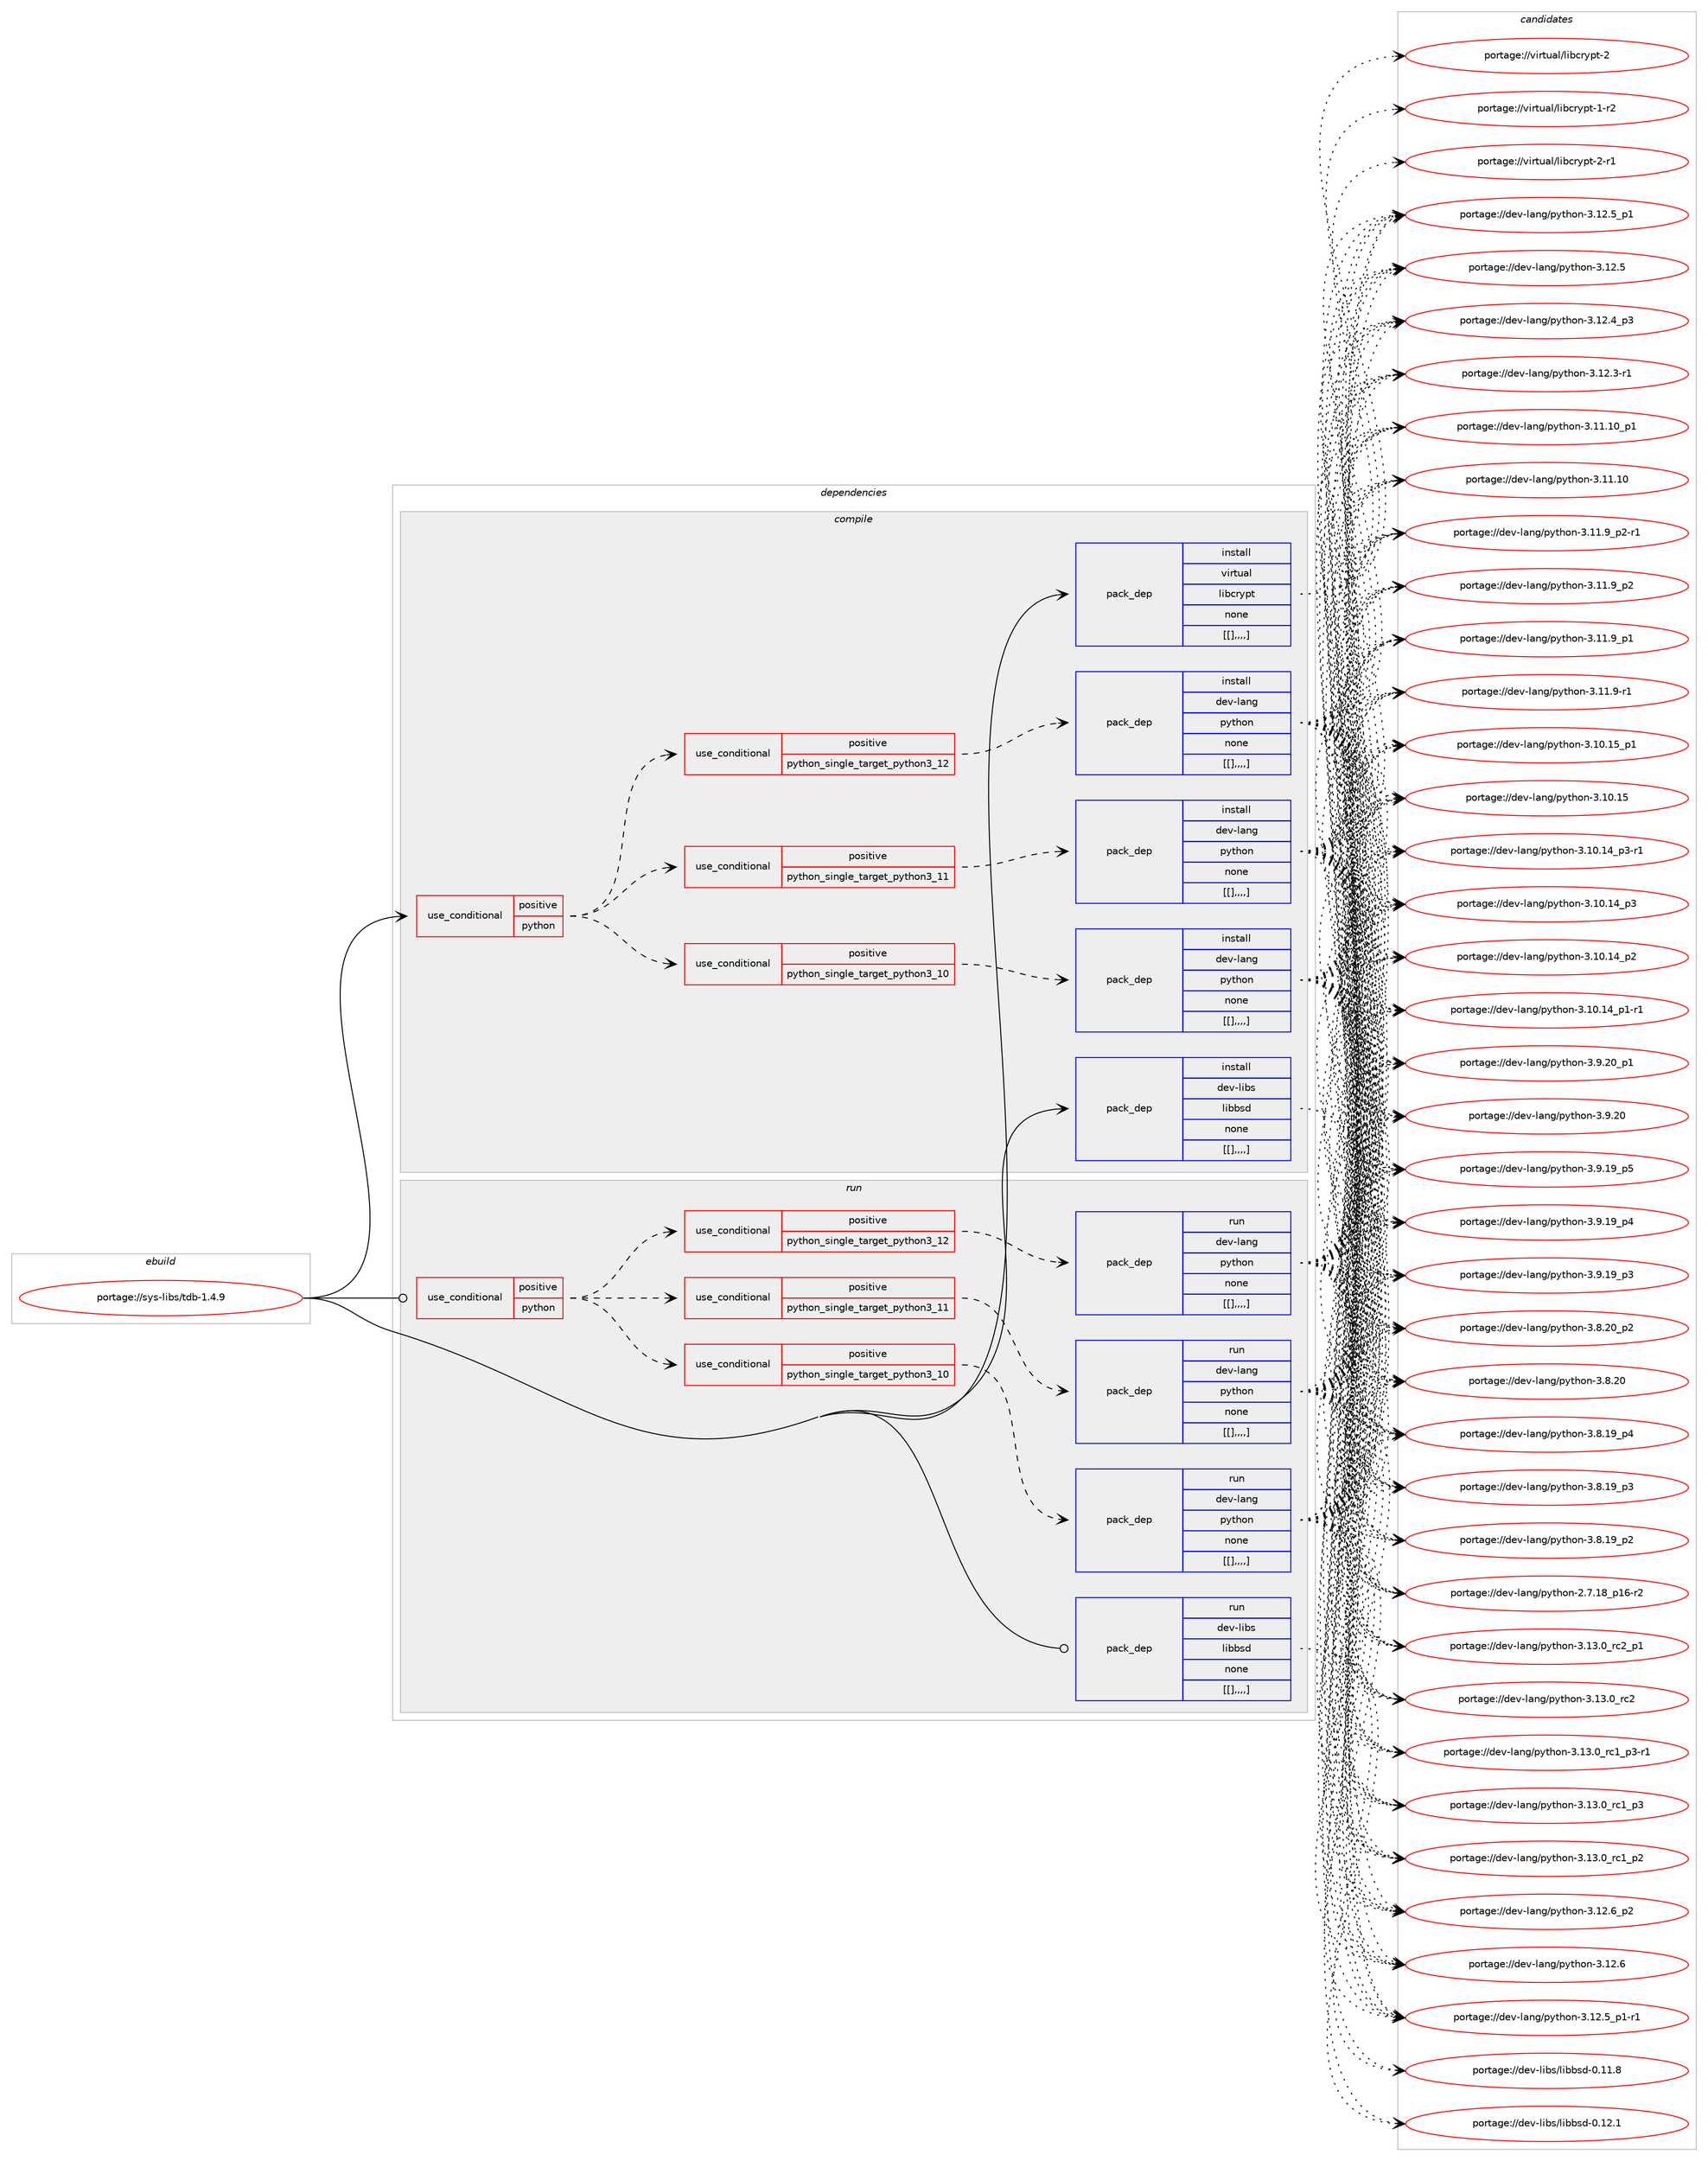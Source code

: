digraph prolog {

# *************
# Graph options
# *************

newrank=true;
concentrate=true;
compound=true;
graph [rankdir=LR,fontname=Helvetica,fontsize=10,ranksep=1.5];#, ranksep=2.5, nodesep=0.2];
edge  [arrowhead=vee];
node  [fontname=Helvetica,fontsize=10];

# **********
# The ebuild
# **********

subgraph cluster_leftcol {
color=gray;
label=<<i>ebuild</i>>;
id [label="portage://sys-libs/tdb-1.4.9", color=red, width=4, href="../sys-libs/tdb-1.4.9.svg"];
}

# ****************
# The dependencies
# ****************

subgraph cluster_midcol {
color=gray;
label=<<i>dependencies</i>>;
subgraph cluster_compile {
fillcolor="#eeeeee";
style=filled;
label=<<i>compile</i>>;
subgraph cond10504 {
dependency28216 [label=<<TABLE BORDER="0" CELLBORDER="1" CELLSPACING="0" CELLPADDING="4"><TR><TD ROWSPAN="3" CELLPADDING="10">use_conditional</TD></TR><TR><TD>positive</TD></TR><TR><TD>python</TD></TR></TABLE>>, shape=none, color=red];
subgraph cond10505 {
dependency28217 [label=<<TABLE BORDER="0" CELLBORDER="1" CELLSPACING="0" CELLPADDING="4"><TR><TD ROWSPAN="3" CELLPADDING="10">use_conditional</TD></TR><TR><TD>positive</TD></TR><TR><TD>python_single_target_python3_10</TD></TR></TABLE>>, shape=none, color=red];
subgraph pack17634 {
dependency28218 [label=<<TABLE BORDER="0" CELLBORDER="1" CELLSPACING="0" CELLPADDING="4" WIDTH="220"><TR><TD ROWSPAN="6" CELLPADDING="30">pack_dep</TD></TR><TR><TD WIDTH="110">install</TD></TR><TR><TD>dev-lang</TD></TR><TR><TD>python</TD></TR><TR><TD>none</TD></TR><TR><TD>[[],,,,]</TD></TR></TABLE>>, shape=none, color=blue];
}
dependency28217:e -> dependency28218:w [weight=20,style="dashed",arrowhead="vee"];
}
dependency28216:e -> dependency28217:w [weight=20,style="dashed",arrowhead="vee"];
subgraph cond10506 {
dependency28219 [label=<<TABLE BORDER="0" CELLBORDER="1" CELLSPACING="0" CELLPADDING="4"><TR><TD ROWSPAN="3" CELLPADDING="10">use_conditional</TD></TR><TR><TD>positive</TD></TR><TR><TD>python_single_target_python3_11</TD></TR></TABLE>>, shape=none, color=red];
subgraph pack17635 {
dependency28220 [label=<<TABLE BORDER="0" CELLBORDER="1" CELLSPACING="0" CELLPADDING="4" WIDTH="220"><TR><TD ROWSPAN="6" CELLPADDING="30">pack_dep</TD></TR><TR><TD WIDTH="110">install</TD></TR><TR><TD>dev-lang</TD></TR><TR><TD>python</TD></TR><TR><TD>none</TD></TR><TR><TD>[[],,,,]</TD></TR></TABLE>>, shape=none, color=blue];
}
dependency28219:e -> dependency28220:w [weight=20,style="dashed",arrowhead="vee"];
}
dependency28216:e -> dependency28219:w [weight=20,style="dashed",arrowhead="vee"];
subgraph cond10507 {
dependency28221 [label=<<TABLE BORDER="0" CELLBORDER="1" CELLSPACING="0" CELLPADDING="4"><TR><TD ROWSPAN="3" CELLPADDING="10">use_conditional</TD></TR><TR><TD>positive</TD></TR><TR><TD>python_single_target_python3_12</TD></TR></TABLE>>, shape=none, color=red];
subgraph pack17636 {
dependency28222 [label=<<TABLE BORDER="0" CELLBORDER="1" CELLSPACING="0" CELLPADDING="4" WIDTH="220"><TR><TD ROWSPAN="6" CELLPADDING="30">pack_dep</TD></TR><TR><TD WIDTH="110">install</TD></TR><TR><TD>dev-lang</TD></TR><TR><TD>python</TD></TR><TR><TD>none</TD></TR><TR><TD>[[],,,,]</TD></TR></TABLE>>, shape=none, color=blue];
}
dependency28221:e -> dependency28222:w [weight=20,style="dashed",arrowhead="vee"];
}
dependency28216:e -> dependency28221:w [weight=20,style="dashed",arrowhead="vee"];
}
id:e -> dependency28216:w [weight=20,style="solid",arrowhead="vee"];
subgraph pack17637 {
dependency28223 [label=<<TABLE BORDER="0" CELLBORDER="1" CELLSPACING="0" CELLPADDING="4" WIDTH="220"><TR><TD ROWSPAN="6" CELLPADDING="30">pack_dep</TD></TR><TR><TD WIDTH="110">install</TD></TR><TR><TD>dev-libs</TD></TR><TR><TD>libbsd</TD></TR><TR><TD>none</TD></TR><TR><TD>[[],,,,]</TD></TR></TABLE>>, shape=none, color=blue];
}
id:e -> dependency28223:w [weight=20,style="solid",arrowhead="vee"];
subgraph pack17638 {
dependency28224 [label=<<TABLE BORDER="0" CELLBORDER="1" CELLSPACING="0" CELLPADDING="4" WIDTH="220"><TR><TD ROWSPAN="6" CELLPADDING="30">pack_dep</TD></TR><TR><TD WIDTH="110">install</TD></TR><TR><TD>virtual</TD></TR><TR><TD>libcrypt</TD></TR><TR><TD>none</TD></TR><TR><TD>[[],,,,]</TD></TR></TABLE>>, shape=none, color=blue];
}
id:e -> dependency28224:w [weight=20,style="solid",arrowhead="vee"];
}
subgraph cluster_compileandrun {
fillcolor="#eeeeee";
style=filled;
label=<<i>compile and run</i>>;
}
subgraph cluster_run {
fillcolor="#eeeeee";
style=filled;
label=<<i>run</i>>;
subgraph cond10508 {
dependency28225 [label=<<TABLE BORDER="0" CELLBORDER="1" CELLSPACING="0" CELLPADDING="4"><TR><TD ROWSPAN="3" CELLPADDING="10">use_conditional</TD></TR><TR><TD>positive</TD></TR><TR><TD>python</TD></TR></TABLE>>, shape=none, color=red];
subgraph cond10509 {
dependency28226 [label=<<TABLE BORDER="0" CELLBORDER="1" CELLSPACING="0" CELLPADDING="4"><TR><TD ROWSPAN="3" CELLPADDING="10">use_conditional</TD></TR><TR><TD>positive</TD></TR><TR><TD>python_single_target_python3_10</TD></TR></TABLE>>, shape=none, color=red];
subgraph pack17639 {
dependency28227 [label=<<TABLE BORDER="0" CELLBORDER="1" CELLSPACING="0" CELLPADDING="4" WIDTH="220"><TR><TD ROWSPAN="6" CELLPADDING="30">pack_dep</TD></TR><TR><TD WIDTH="110">run</TD></TR><TR><TD>dev-lang</TD></TR><TR><TD>python</TD></TR><TR><TD>none</TD></TR><TR><TD>[[],,,,]</TD></TR></TABLE>>, shape=none, color=blue];
}
dependency28226:e -> dependency28227:w [weight=20,style="dashed",arrowhead="vee"];
}
dependency28225:e -> dependency28226:w [weight=20,style="dashed",arrowhead="vee"];
subgraph cond10510 {
dependency28228 [label=<<TABLE BORDER="0" CELLBORDER="1" CELLSPACING="0" CELLPADDING="4"><TR><TD ROWSPAN="3" CELLPADDING="10">use_conditional</TD></TR><TR><TD>positive</TD></TR><TR><TD>python_single_target_python3_11</TD></TR></TABLE>>, shape=none, color=red];
subgraph pack17640 {
dependency28229 [label=<<TABLE BORDER="0" CELLBORDER="1" CELLSPACING="0" CELLPADDING="4" WIDTH="220"><TR><TD ROWSPAN="6" CELLPADDING="30">pack_dep</TD></TR><TR><TD WIDTH="110">run</TD></TR><TR><TD>dev-lang</TD></TR><TR><TD>python</TD></TR><TR><TD>none</TD></TR><TR><TD>[[],,,,]</TD></TR></TABLE>>, shape=none, color=blue];
}
dependency28228:e -> dependency28229:w [weight=20,style="dashed",arrowhead="vee"];
}
dependency28225:e -> dependency28228:w [weight=20,style="dashed",arrowhead="vee"];
subgraph cond10511 {
dependency28230 [label=<<TABLE BORDER="0" CELLBORDER="1" CELLSPACING="0" CELLPADDING="4"><TR><TD ROWSPAN="3" CELLPADDING="10">use_conditional</TD></TR><TR><TD>positive</TD></TR><TR><TD>python_single_target_python3_12</TD></TR></TABLE>>, shape=none, color=red];
subgraph pack17641 {
dependency28231 [label=<<TABLE BORDER="0" CELLBORDER="1" CELLSPACING="0" CELLPADDING="4" WIDTH="220"><TR><TD ROWSPAN="6" CELLPADDING="30">pack_dep</TD></TR><TR><TD WIDTH="110">run</TD></TR><TR><TD>dev-lang</TD></TR><TR><TD>python</TD></TR><TR><TD>none</TD></TR><TR><TD>[[],,,,]</TD></TR></TABLE>>, shape=none, color=blue];
}
dependency28230:e -> dependency28231:w [weight=20,style="dashed",arrowhead="vee"];
}
dependency28225:e -> dependency28230:w [weight=20,style="dashed",arrowhead="vee"];
}
id:e -> dependency28225:w [weight=20,style="solid",arrowhead="odot"];
subgraph pack17642 {
dependency28232 [label=<<TABLE BORDER="0" CELLBORDER="1" CELLSPACING="0" CELLPADDING="4" WIDTH="220"><TR><TD ROWSPAN="6" CELLPADDING="30">pack_dep</TD></TR><TR><TD WIDTH="110">run</TD></TR><TR><TD>dev-libs</TD></TR><TR><TD>libbsd</TD></TR><TR><TD>none</TD></TR><TR><TD>[[],,,,]</TD></TR></TABLE>>, shape=none, color=blue];
}
id:e -> dependency28232:w [weight=20,style="solid",arrowhead="odot"];
}
}

# **************
# The candidates
# **************

subgraph cluster_choices {
rank=same;
color=gray;
label=<<i>candidates</i>>;

subgraph choice17634 {
color=black;
nodesep=1;
choice100101118451089711010347112121116104111110455146495146489511499509511249 [label="portage://dev-lang/python-3.13.0_rc2_p1", color=red, width=4,href="../dev-lang/python-3.13.0_rc2_p1.svg"];
choice10010111845108971101034711212111610411111045514649514648951149950 [label="portage://dev-lang/python-3.13.0_rc2", color=red, width=4,href="../dev-lang/python-3.13.0_rc2.svg"];
choice1001011184510897110103471121211161041111104551464951464895114994995112514511449 [label="portage://dev-lang/python-3.13.0_rc1_p3-r1", color=red, width=4,href="../dev-lang/python-3.13.0_rc1_p3-r1.svg"];
choice100101118451089711010347112121116104111110455146495146489511499499511251 [label="portage://dev-lang/python-3.13.0_rc1_p3", color=red, width=4,href="../dev-lang/python-3.13.0_rc1_p3.svg"];
choice100101118451089711010347112121116104111110455146495146489511499499511250 [label="portage://dev-lang/python-3.13.0_rc1_p2", color=red, width=4,href="../dev-lang/python-3.13.0_rc1_p2.svg"];
choice100101118451089711010347112121116104111110455146495046549511250 [label="portage://dev-lang/python-3.12.6_p2", color=red, width=4,href="../dev-lang/python-3.12.6_p2.svg"];
choice10010111845108971101034711212111610411111045514649504654 [label="portage://dev-lang/python-3.12.6", color=red, width=4,href="../dev-lang/python-3.12.6.svg"];
choice1001011184510897110103471121211161041111104551464950465395112494511449 [label="portage://dev-lang/python-3.12.5_p1-r1", color=red, width=4,href="../dev-lang/python-3.12.5_p1-r1.svg"];
choice100101118451089711010347112121116104111110455146495046539511249 [label="portage://dev-lang/python-3.12.5_p1", color=red, width=4,href="../dev-lang/python-3.12.5_p1.svg"];
choice10010111845108971101034711212111610411111045514649504653 [label="portage://dev-lang/python-3.12.5", color=red, width=4,href="../dev-lang/python-3.12.5.svg"];
choice100101118451089711010347112121116104111110455146495046529511251 [label="portage://dev-lang/python-3.12.4_p3", color=red, width=4,href="../dev-lang/python-3.12.4_p3.svg"];
choice100101118451089711010347112121116104111110455146495046514511449 [label="portage://dev-lang/python-3.12.3-r1", color=red, width=4,href="../dev-lang/python-3.12.3-r1.svg"];
choice10010111845108971101034711212111610411111045514649494649489511249 [label="portage://dev-lang/python-3.11.10_p1", color=red, width=4,href="../dev-lang/python-3.11.10_p1.svg"];
choice1001011184510897110103471121211161041111104551464949464948 [label="portage://dev-lang/python-3.11.10", color=red, width=4,href="../dev-lang/python-3.11.10.svg"];
choice1001011184510897110103471121211161041111104551464949465795112504511449 [label="portage://dev-lang/python-3.11.9_p2-r1", color=red, width=4,href="../dev-lang/python-3.11.9_p2-r1.svg"];
choice100101118451089711010347112121116104111110455146494946579511250 [label="portage://dev-lang/python-3.11.9_p2", color=red, width=4,href="../dev-lang/python-3.11.9_p2.svg"];
choice100101118451089711010347112121116104111110455146494946579511249 [label="portage://dev-lang/python-3.11.9_p1", color=red, width=4,href="../dev-lang/python-3.11.9_p1.svg"];
choice100101118451089711010347112121116104111110455146494946574511449 [label="portage://dev-lang/python-3.11.9-r1", color=red, width=4,href="../dev-lang/python-3.11.9-r1.svg"];
choice10010111845108971101034711212111610411111045514649484649539511249 [label="portage://dev-lang/python-3.10.15_p1", color=red, width=4,href="../dev-lang/python-3.10.15_p1.svg"];
choice1001011184510897110103471121211161041111104551464948464953 [label="portage://dev-lang/python-3.10.15", color=red, width=4,href="../dev-lang/python-3.10.15.svg"];
choice100101118451089711010347112121116104111110455146494846495295112514511449 [label="portage://dev-lang/python-3.10.14_p3-r1", color=red, width=4,href="../dev-lang/python-3.10.14_p3-r1.svg"];
choice10010111845108971101034711212111610411111045514649484649529511251 [label="portage://dev-lang/python-3.10.14_p3", color=red, width=4,href="../dev-lang/python-3.10.14_p3.svg"];
choice10010111845108971101034711212111610411111045514649484649529511250 [label="portage://dev-lang/python-3.10.14_p2", color=red, width=4,href="../dev-lang/python-3.10.14_p2.svg"];
choice100101118451089711010347112121116104111110455146494846495295112494511449 [label="portage://dev-lang/python-3.10.14_p1-r1", color=red, width=4,href="../dev-lang/python-3.10.14_p1-r1.svg"];
choice100101118451089711010347112121116104111110455146574650489511249 [label="portage://dev-lang/python-3.9.20_p1", color=red, width=4,href="../dev-lang/python-3.9.20_p1.svg"];
choice10010111845108971101034711212111610411111045514657465048 [label="portage://dev-lang/python-3.9.20", color=red, width=4,href="../dev-lang/python-3.9.20.svg"];
choice100101118451089711010347112121116104111110455146574649579511253 [label="portage://dev-lang/python-3.9.19_p5", color=red, width=4,href="../dev-lang/python-3.9.19_p5.svg"];
choice100101118451089711010347112121116104111110455146574649579511252 [label="portage://dev-lang/python-3.9.19_p4", color=red, width=4,href="../dev-lang/python-3.9.19_p4.svg"];
choice100101118451089711010347112121116104111110455146574649579511251 [label="portage://dev-lang/python-3.9.19_p3", color=red, width=4,href="../dev-lang/python-3.9.19_p3.svg"];
choice100101118451089711010347112121116104111110455146564650489511250 [label="portage://dev-lang/python-3.8.20_p2", color=red, width=4,href="../dev-lang/python-3.8.20_p2.svg"];
choice10010111845108971101034711212111610411111045514656465048 [label="portage://dev-lang/python-3.8.20", color=red, width=4,href="../dev-lang/python-3.8.20.svg"];
choice100101118451089711010347112121116104111110455146564649579511252 [label="portage://dev-lang/python-3.8.19_p4", color=red, width=4,href="../dev-lang/python-3.8.19_p4.svg"];
choice100101118451089711010347112121116104111110455146564649579511251 [label="portage://dev-lang/python-3.8.19_p3", color=red, width=4,href="../dev-lang/python-3.8.19_p3.svg"];
choice100101118451089711010347112121116104111110455146564649579511250 [label="portage://dev-lang/python-3.8.19_p2", color=red, width=4,href="../dev-lang/python-3.8.19_p2.svg"];
choice100101118451089711010347112121116104111110455046554649569511249544511450 [label="portage://dev-lang/python-2.7.18_p16-r2", color=red, width=4,href="../dev-lang/python-2.7.18_p16-r2.svg"];
dependency28218:e -> choice100101118451089711010347112121116104111110455146495146489511499509511249:w [style=dotted,weight="100"];
dependency28218:e -> choice10010111845108971101034711212111610411111045514649514648951149950:w [style=dotted,weight="100"];
dependency28218:e -> choice1001011184510897110103471121211161041111104551464951464895114994995112514511449:w [style=dotted,weight="100"];
dependency28218:e -> choice100101118451089711010347112121116104111110455146495146489511499499511251:w [style=dotted,weight="100"];
dependency28218:e -> choice100101118451089711010347112121116104111110455146495146489511499499511250:w [style=dotted,weight="100"];
dependency28218:e -> choice100101118451089711010347112121116104111110455146495046549511250:w [style=dotted,weight="100"];
dependency28218:e -> choice10010111845108971101034711212111610411111045514649504654:w [style=dotted,weight="100"];
dependency28218:e -> choice1001011184510897110103471121211161041111104551464950465395112494511449:w [style=dotted,weight="100"];
dependency28218:e -> choice100101118451089711010347112121116104111110455146495046539511249:w [style=dotted,weight="100"];
dependency28218:e -> choice10010111845108971101034711212111610411111045514649504653:w [style=dotted,weight="100"];
dependency28218:e -> choice100101118451089711010347112121116104111110455146495046529511251:w [style=dotted,weight="100"];
dependency28218:e -> choice100101118451089711010347112121116104111110455146495046514511449:w [style=dotted,weight="100"];
dependency28218:e -> choice10010111845108971101034711212111610411111045514649494649489511249:w [style=dotted,weight="100"];
dependency28218:e -> choice1001011184510897110103471121211161041111104551464949464948:w [style=dotted,weight="100"];
dependency28218:e -> choice1001011184510897110103471121211161041111104551464949465795112504511449:w [style=dotted,weight="100"];
dependency28218:e -> choice100101118451089711010347112121116104111110455146494946579511250:w [style=dotted,weight="100"];
dependency28218:e -> choice100101118451089711010347112121116104111110455146494946579511249:w [style=dotted,weight="100"];
dependency28218:e -> choice100101118451089711010347112121116104111110455146494946574511449:w [style=dotted,weight="100"];
dependency28218:e -> choice10010111845108971101034711212111610411111045514649484649539511249:w [style=dotted,weight="100"];
dependency28218:e -> choice1001011184510897110103471121211161041111104551464948464953:w [style=dotted,weight="100"];
dependency28218:e -> choice100101118451089711010347112121116104111110455146494846495295112514511449:w [style=dotted,weight="100"];
dependency28218:e -> choice10010111845108971101034711212111610411111045514649484649529511251:w [style=dotted,weight="100"];
dependency28218:e -> choice10010111845108971101034711212111610411111045514649484649529511250:w [style=dotted,weight="100"];
dependency28218:e -> choice100101118451089711010347112121116104111110455146494846495295112494511449:w [style=dotted,weight="100"];
dependency28218:e -> choice100101118451089711010347112121116104111110455146574650489511249:w [style=dotted,weight="100"];
dependency28218:e -> choice10010111845108971101034711212111610411111045514657465048:w [style=dotted,weight="100"];
dependency28218:e -> choice100101118451089711010347112121116104111110455146574649579511253:w [style=dotted,weight="100"];
dependency28218:e -> choice100101118451089711010347112121116104111110455146574649579511252:w [style=dotted,weight="100"];
dependency28218:e -> choice100101118451089711010347112121116104111110455146574649579511251:w [style=dotted,weight="100"];
dependency28218:e -> choice100101118451089711010347112121116104111110455146564650489511250:w [style=dotted,weight="100"];
dependency28218:e -> choice10010111845108971101034711212111610411111045514656465048:w [style=dotted,weight="100"];
dependency28218:e -> choice100101118451089711010347112121116104111110455146564649579511252:w [style=dotted,weight="100"];
dependency28218:e -> choice100101118451089711010347112121116104111110455146564649579511251:w [style=dotted,weight="100"];
dependency28218:e -> choice100101118451089711010347112121116104111110455146564649579511250:w [style=dotted,weight="100"];
dependency28218:e -> choice100101118451089711010347112121116104111110455046554649569511249544511450:w [style=dotted,weight="100"];
}
subgraph choice17635 {
color=black;
nodesep=1;
choice100101118451089711010347112121116104111110455146495146489511499509511249 [label="portage://dev-lang/python-3.13.0_rc2_p1", color=red, width=4,href="../dev-lang/python-3.13.0_rc2_p1.svg"];
choice10010111845108971101034711212111610411111045514649514648951149950 [label="portage://dev-lang/python-3.13.0_rc2", color=red, width=4,href="../dev-lang/python-3.13.0_rc2.svg"];
choice1001011184510897110103471121211161041111104551464951464895114994995112514511449 [label="portage://dev-lang/python-3.13.0_rc1_p3-r1", color=red, width=4,href="../dev-lang/python-3.13.0_rc1_p3-r1.svg"];
choice100101118451089711010347112121116104111110455146495146489511499499511251 [label="portage://dev-lang/python-3.13.0_rc1_p3", color=red, width=4,href="../dev-lang/python-3.13.0_rc1_p3.svg"];
choice100101118451089711010347112121116104111110455146495146489511499499511250 [label="portage://dev-lang/python-3.13.0_rc1_p2", color=red, width=4,href="../dev-lang/python-3.13.0_rc1_p2.svg"];
choice100101118451089711010347112121116104111110455146495046549511250 [label="portage://dev-lang/python-3.12.6_p2", color=red, width=4,href="../dev-lang/python-3.12.6_p2.svg"];
choice10010111845108971101034711212111610411111045514649504654 [label="portage://dev-lang/python-3.12.6", color=red, width=4,href="../dev-lang/python-3.12.6.svg"];
choice1001011184510897110103471121211161041111104551464950465395112494511449 [label="portage://dev-lang/python-3.12.5_p1-r1", color=red, width=4,href="../dev-lang/python-3.12.5_p1-r1.svg"];
choice100101118451089711010347112121116104111110455146495046539511249 [label="portage://dev-lang/python-3.12.5_p1", color=red, width=4,href="../dev-lang/python-3.12.5_p1.svg"];
choice10010111845108971101034711212111610411111045514649504653 [label="portage://dev-lang/python-3.12.5", color=red, width=4,href="../dev-lang/python-3.12.5.svg"];
choice100101118451089711010347112121116104111110455146495046529511251 [label="portage://dev-lang/python-3.12.4_p3", color=red, width=4,href="../dev-lang/python-3.12.4_p3.svg"];
choice100101118451089711010347112121116104111110455146495046514511449 [label="portage://dev-lang/python-3.12.3-r1", color=red, width=4,href="../dev-lang/python-3.12.3-r1.svg"];
choice10010111845108971101034711212111610411111045514649494649489511249 [label="portage://dev-lang/python-3.11.10_p1", color=red, width=4,href="../dev-lang/python-3.11.10_p1.svg"];
choice1001011184510897110103471121211161041111104551464949464948 [label="portage://dev-lang/python-3.11.10", color=red, width=4,href="../dev-lang/python-3.11.10.svg"];
choice1001011184510897110103471121211161041111104551464949465795112504511449 [label="portage://dev-lang/python-3.11.9_p2-r1", color=red, width=4,href="../dev-lang/python-3.11.9_p2-r1.svg"];
choice100101118451089711010347112121116104111110455146494946579511250 [label="portage://dev-lang/python-3.11.9_p2", color=red, width=4,href="../dev-lang/python-3.11.9_p2.svg"];
choice100101118451089711010347112121116104111110455146494946579511249 [label="portage://dev-lang/python-3.11.9_p1", color=red, width=4,href="../dev-lang/python-3.11.9_p1.svg"];
choice100101118451089711010347112121116104111110455146494946574511449 [label="portage://dev-lang/python-3.11.9-r1", color=red, width=4,href="../dev-lang/python-3.11.9-r1.svg"];
choice10010111845108971101034711212111610411111045514649484649539511249 [label="portage://dev-lang/python-3.10.15_p1", color=red, width=4,href="../dev-lang/python-3.10.15_p1.svg"];
choice1001011184510897110103471121211161041111104551464948464953 [label="portage://dev-lang/python-3.10.15", color=red, width=4,href="../dev-lang/python-3.10.15.svg"];
choice100101118451089711010347112121116104111110455146494846495295112514511449 [label="portage://dev-lang/python-3.10.14_p3-r1", color=red, width=4,href="../dev-lang/python-3.10.14_p3-r1.svg"];
choice10010111845108971101034711212111610411111045514649484649529511251 [label="portage://dev-lang/python-3.10.14_p3", color=red, width=4,href="../dev-lang/python-3.10.14_p3.svg"];
choice10010111845108971101034711212111610411111045514649484649529511250 [label="portage://dev-lang/python-3.10.14_p2", color=red, width=4,href="../dev-lang/python-3.10.14_p2.svg"];
choice100101118451089711010347112121116104111110455146494846495295112494511449 [label="portage://dev-lang/python-3.10.14_p1-r1", color=red, width=4,href="../dev-lang/python-3.10.14_p1-r1.svg"];
choice100101118451089711010347112121116104111110455146574650489511249 [label="portage://dev-lang/python-3.9.20_p1", color=red, width=4,href="../dev-lang/python-3.9.20_p1.svg"];
choice10010111845108971101034711212111610411111045514657465048 [label="portage://dev-lang/python-3.9.20", color=red, width=4,href="../dev-lang/python-3.9.20.svg"];
choice100101118451089711010347112121116104111110455146574649579511253 [label="portage://dev-lang/python-3.9.19_p5", color=red, width=4,href="../dev-lang/python-3.9.19_p5.svg"];
choice100101118451089711010347112121116104111110455146574649579511252 [label="portage://dev-lang/python-3.9.19_p4", color=red, width=4,href="../dev-lang/python-3.9.19_p4.svg"];
choice100101118451089711010347112121116104111110455146574649579511251 [label="portage://dev-lang/python-3.9.19_p3", color=red, width=4,href="../dev-lang/python-3.9.19_p3.svg"];
choice100101118451089711010347112121116104111110455146564650489511250 [label="portage://dev-lang/python-3.8.20_p2", color=red, width=4,href="../dev-lang/python-3.8.20_p2.svg"];
choice10010111845108971101034711212111610411111045514656465048 [label="portage://dev-lang/python-3.8.20", color=red, width=4,href="../dev-lang/python-3.8.20.svg"];
choice100101118451089711010347112121116104111110455146564649579511252 [label="portage://dev-lang/python-3.8.19_p4", color=red, width=4,href="../dev-lang/python-3.8.19_p4.svg"];
choice100101118451089711010347112121116104111110455146564649579511251 [label="portage://dev-lang/python-3.8.19_p3", color=red, width=4,href="../dev-lang/python-3.8.19_p3.svg"];
choice100101118451089711010347112121116104111110455146564649579511250 [label="portage://dev-lang/python-3.8.19_p2", color=red, width=4,href="../dev-lang/python-3.8.19_p2.svg"];
choice100101118451089711010347112121116104111110455046554649569511249544511450 [label="portage://dev-lang/python-2.7.18_p16-r2", color=red, width=4,href="../dev-lang/python-2.7.18_p16-r2.svg"];
dependency28220:e -> choice100101118451089711010347112121116104111110455146495146489511499509511249:w [style=dotted,weight="100"];
dependency28220:e -> choice10010111845108971101034711212111610411111045514649514648951149950:w [style=dotted,weight="100"];
dependency28220:e -> choice1001011184510897110103471121211161041111104551464951464895114994995112514511449:w [style=dotted,weight="100"];
dependency28220:e -> choice100101118451089711010347112121116104111110455146495146489511499499511251:w [style=dotted,weight="100"];
dependency28220:e -> choice100101118451089711010347112121116104111110455146495146489511499499511250:w [style=dotted,weight="100"];
dependency28220:e -> choice100101118451089711010347112121116104111110455146495046549511250:w [style=dotted,weight="100"];
dependency28220:e -> choice10010111845108971101034711212111610411111045514649504654:w [style=dotted,weight="100"];
dependency28220:e -> choice1001011184510897110103471121211161041111104551464950465395112494511449:w [style=dotted,weight="100"];
dependency28220:e -> choice100101118451089711010347112121116104111110455146495046539511249:w [style=dotted,weight="100"];
dependency28220:e -> choice10010111845108971101034711212111610411111045514649504653:w [style=dotted,weight="100"];
dependency28220:e -> choice100101118451089711010347112121116104111110455146495046529511251:w [style=dotted,weight="100"];
dependency28220:e -> choice100101118451089711010347112121116104111110455146495046514511449:w [style=dotted,weight="100"];
dependency28220:e -> choice10010111845108971101034711212111610411111045514649494649489511249:w [style=dotted,weight="100"];
dependency28220:e -> choice1001011184510897110103471121211161041111104551464949464948:w [style=dotted,weight="100"];
dependency28220:e -> choice1001011184510897110103471121211161041111104551464949465795112504511449:w [style=dotted,weight="100"];
dependency28220:e -> choice100101118451089711010347112121116104111110455146494946579511250:w [style=dotted,weight="100"];
dependency28220:e -> choice100101118451089711010347112121116104111110455146494946579511249:w [style=dotted,weight="100"];
dependency28220:e -> choice100101118451089711010347112121116104111110455146494946574511449:w [style=dotted,weight="100"];
dependency28220:e -> choice10010111845108971101034711212111610411111045514649484649539511249:w [style=dotted,weight="100"];
dependency28220:e -> choice1001011184510897110103471121211161041111104551464948464953:w [style=dotted,weight="100"];
dependency28220:e -> choice100101118451089711010347112121116104111110455146494846495295112514511449:w [style=dotted,weight="100"];
dependency28220:e -> choice10010111845108971101034711212111610411111045514649484649529511251:w [style=dotted,weight="100"];
dependency28220:e -> choice10010111845108971101034711212111610411111045514649484649529511250:w [style=dotted,weight="100"];
dependency28220:e -> choice100101118451089711010347112121116104111110455146494846495295112494511449:w [style=dotted,weight="100"];
dependency28220:e -> choice100101118451089711010347112121116104111110455146574650489511249:w [style=dotted,weight="100"];
dependency28220:e -> choice10010111845108971101034711212111610411111045514657465048:w [style=dotted,weight="100"];
dependency28220:e -> choice100101118451089711010347112121116104111110455146574649579511253:w [style=dotted,weight="100"];
dependency28220:e -> choice100101118451089711010347112121116104111110455146574649579511252:w [style=dotted,weight="100"];
dependency28220:e -> choice100101118451089711010347112121116104111110455146574649579511251:w [style=dotted,weight="100"];
dependency28220:e -> choice100101118451089711010347112121116104111110455146564650489511250:w [style=dotted,weight="100"];
dependency28220:e -> choice10010111845108971101034711212111610411111045514656465048:w [style=dotted,weight="100"];
dependency28220:e -> choice100101118451089711010347112121116104111110455146564649579511252:w [style=dotted,weight="100"];
dependency28220:e -> choice100101118451089711010347112121116104111110455146564649579511251:w [style=dotted,weight="100"];
dependency28220:e -> choice100101118451089711010347112121116104111110455146564649579511250:w [style=dotted,weight="100"];
dependency28220:e -> choice100101118451089711010347112121116104111110455046554649569511249544511450:w [style=dotted,weight="100"];
}
subgraph choice17636 {
color=black;
nodesep=1;
choice100101118451089711010347112121116104111110455146495146489511499509511249 [label="portage://dev-lang/python-3.13.0_rc2_p1", color=red, width=4,href="../dev-lang/python-3.13.0_rc2_p1.svg"];
choice10010111845108971101034711212111610411111045514649514648951149950 [label="portage://dev-lang/python-3.13.0_rc2", color=red, width=4,href="../dev-lang/python-3.13.0_rc2.svg"];
choice1001011184510897110103471121211161041111104551464951464895114994995112514511449 [label="portage://dev-lang/python-3.13.0_rc1_p3-r1", color=red, width=4,href="../dev-lang/python-3.13.0_rc1_p3-r1.svg"];
choice100101118451089711010347112121116104111110455146495146489511499499511251 [label="portage://dev-lang/python-3.13.0_rc1_p3", color=red, width=4,href="../dev-lang/python-3.13.0_rc1_p3.svg"];
choice100101118451089711010347112121116104111110455146495146489511499499511250 [label="portage://dev-lang/python-3.13.0_rc1_p2", color=red, width=4,href="../dev-lang/python-3.13.0_rc1_p2.svg"];
choice100101118451089711010347112121116104111110455146495046549511250 [label="portage://dev-lang/python-3.12.6_p2", color=red, width=4,href="../dev-lang/python-3.12.6_p2.svg"];
choice10010111845108971101034711212111610411111045514649504654 [label="portage://dev-lang/python-3.12.6", color=red, width=4,href="../dev-lang/python-3.12.6.svg"];
choice1001011184510897110103471121211161041111104551464950465395112494511449 [label="portage://dev-lang/python-3.12.5_p1-r1", color=red, width=4,href="../dev-lang/python-3.12.5_p1-r1.svg"];
choice100101118451089711010347112121116104111110455146495046539511249 [label="portage://dev-lang/python-3.12.5_p1", color=red, width=4,href="../dev-lang/python-3.12.5_p1.svg"];
choice10010111845108971101034711212111610411111045514649504653 [label="portage://dev-lang/python-3.12.5", color=red, width=4,href="../dev-lang/python-3.12.5.svg"];
choice100101118451089711010347112121116104111110455146495046529511251 [label="portage://dev-lang/python-3.12.4_p3", color=red, width=4,href="../dev-lang/python-3.12.4_p3.svg"];
choice100101118451089711010347112121116104111110455146495046514511449 [label="portage://dev-lang/python-3.12.3-r1", color=red, width=4,href="../dev-lang/python-3.12.3-r1.svg"];
choice10010111845108971101034711212111610411111045514649494649489511249 [label="portage://dev-lang/python-3.11.10_p1", color=red, width=4,href="../dev-lang/python-3.11.10_p1.svg"];
choice1001011184510897110103471121211161041111104551464949464948 [label="portage://dev-lang/python-3.11.10", color=red, width=4,href="../dev-lang/python-3.11.10.svg"];
choice1001011184510897110103471121211161041111104551464949465795112504511449 [label="portage://dev-lang/python-3.11.9_p2-r1", color=red, width=4,href="../dev-lang/python-3.11.9_p2-r1.svg"];
choice100101118451089711010347112121116104111110455146494946579511250 [label="portage://dev-lang/python-3.11.9_p2", color=red, width=4,href="../dev-lang/python-3.11.9_p2.svg"];
choice100101118451089711010347112121116104111110455146494946579511249 [label="portage://dev-lang/python-3.11.9_p1", color=red, width=4,href="../dev-lang/python-3.11.9_p1.svg"];
choice100101118451089711010347112121116104111110455146494946574511449 [label="portage://dev-lang/python-3.11.9-r1", color=red, width=4,href="../dev-lang/python-3.11.9-r1.svg"];
choice10010111845108971101034711212111610411111045514649484649539511249 [label="portage://dev-lang/python-3.10.15_p1", color=red, width=4,href="../dev-lang/python-3.10.15_p1.svg"];
choice1001011184510897110103471121211161041111104551464948464953 [label="portage://dev-lang/python-3.10.15", color=red, width=4,href="../dev-lang/python-3.10.15.svg"];
choice100101118451089711010347112121116104111110455146494846495295112514511449 [label="portage://dev-lang/python-3.10.14_p3-r1", color=red, width=4,href="../dev-lang/python-3.10.14_p3-r1.svg"];
choice10010111845108971101034711212111610411111045514649484649529511251 [label="portage://dev-lang/python-3.10.14_p3", color=red, width=4,href="../dev-lang/python-3.10.14_p3.svg"];
choice10010111845108971101034711212111610411111045514649484649529511250 [label="portage://dev-lang/python-3.10.14_p2", color=red, width=4,href="../dev-lang/python-3.10.14_p2.svg"];
choice100101118451089711010347112121116104111110455146494846495295112494511449 [label="portage://dev-lang/python-3.10.14_p1-r1", color=red, width=4,href="../dev-lang/python-3.10.14_p1-r1.svg"];
choice100101118451089711010347112121116104111110455146574650489511249 [label="portage://dev-lang/python-3.9.20_p1", color=red, width=4,href="../dev-lang/python-3.9.20_p1.svg"];
choice10010111845108971101034711212111610411111045514657465048 [label="portage://dev-lang/python-3.9.20", color=red, width=4,href="../dev-lang/python-3.9.20.svg"];
choice100101118451089711010347112121116104111110455146574649579511253 [label="portage://dev-lang/python-3.9.19_p5", color=red, width=4,href="../dev-lang/python-3.9.19_p5.svg"];
choice100101118451089711010347112121116104111110455146574649579511252 [label="portage://dev-lang/python-3.9.19_p4", color=red, width=4,href="../dev-lang/python-3.9.19_p4.svg"];
choice100101118451089711010347112121116104111110455146574649579511251 [label="portage://dev-lang/python-3.9.19_p3", color=red, width=4,href="../dev-lang/python-3.9.19_p3.svg"];
choice100101118451089711010347112121116104111110455146564650489511250 [label="portage://dev-lang/python-3.8.20_p2", color=red, width=4,href="../dev-lang/python-3.8.20_p2.svg"];
choice10010111845108971101034711212111610411111045514656465048 [label="portage://dev-lang/python-3.8.20", color=red, width=4,href="../dev-lang/python-3.8.20.svg"];
choice100101118451089711010347112121116104111110455146564649579511252 [label="portage://dev-lang/python-3.8.19_p4", color=red, width=4,href="../dev-lang/python-3.8.19_p4.svg"];
choice100101118451089711010347112121116104111110455146564649579511251 [label="portage://dev-lang/python-3.8.19_p3", color=red, width=4,href="../dev-lang/python-3.8.19_p3.svg"];
choice100101118451089711010347112121116104111110455146564649579511250 [label="portage://dev-lang/python-3.8.19_p2", color=red, width=4,href="../dev-lang/python-3.8.19_p2.svg"];
choice100101118451089711010347112121116104111110455046554649569511249544511450 [label="portage://dev-lang/python-2.7.18_p16-r2", color=red, width=4,href="../dev-lang/python-2.7.18_p16-r2.svg"];
dependency28222:e -> choice100101118451089711010347112121116104111110455146495146489511499509511249:w [style=dotted,weight="100"];
dependency28222:e -> choice10010111845108971101034711212111610411111045514649514648951149950:w [style=dotted,weight="100"];
dependency28222:e -> choice1001011184510897110103471121211161041111104551464951464895114994995112514511449:w [style=dotted,weight="100"];
dependency28222:e -> choice100101118451089711010347112121116104111110455146495146489511499499511251:w [style=dotted,weight="100"];
dependency28222:e -> choice100101118451089711010347112121116104111110455146495146489511499499511250:w [style=dotted,weight="100"];
dependency28222:e -> choice100101118451089711010347112121116104111110455146495046549511250:w [style=dotted,weight="100"];
dependency28222:e -> choice10010111845108971101034711212111610411111045514649504654:w [style=dotted,weight="100"];
dependency28222:e -> choice1001011184510897110103471121211161041111104551464950465395112494511449:w [style=dotted,weight="100"];
dependency28222:e -> choice100101118451089711010347112121116104111110455146495046539511249:w [style=dotted,weight="100"];
dependency28222:e -> choice10010111845108971101034711212111610411111045514649504653:w [style=dotted,weight="100"];
dependency28222:e -> choice100101118451089711010347112121116104111110455146495046529511251:w [style=dotted,weight="100"];
dependency28222:e -> choice100101118451089711010347112121116104111110455146495046514511449:w [style=dotted,weight="100"];
dependency28222:e -> choice10010111845108971101034711212111610411111045514649494649489511249:w [style=dotted,weight="100"];
dependency28222:e -> choice1001011184510897110103471121211161041111104551464949464948:w [style=dotted,weight="100"];
dependency28222:e -> choice1001011184510897110103471121211161041111104551464949465795112504511449:w [style=dotted,weight="100"];
dependency28222:e -> choice100101118451089711010347112121116104111110455146494946579511250:w [style=dotted,weight="100"];
dependency28222:e -> choice100101118451089711010347112121116104111110455146494946579511249:w [style=dotted,weight="100"];
dependency28222:e -> choice100101118451089711010347112121116104111110455146494946574511449:w [style=dotted,weight="100"];
dependency28222:e -> choice10010111845108971101034711212111610411111045514649484649539511249:w [style=dotted,weight="100"];
dependency28222:e -> choice1001011184510897110103471121211161041111104551464948464953:w [style=dotted,weight="100"];
dependency28222:e -> choice100101118451089711010347112121116104111110455146494846495295112514511449:w [style=dotted,weight="100"];
dependency28222:e -> choice10010111845108971101034711212111610411111045514649484649529511251:w [style=dotted,weight="100"];
dependency28222:e -> choice10010111845108971101034711212111610411111045514649484649529511250:w [style=dotted,weight="100"];
dependency28222:e -> choice100101118451089711010347112121116104111110455146494846495295112494511449:w [style=dotted,weight="100"];
dependency28222:e -> choice100101118451089711010347112121116104111110455146574650489511249:w [style=dotted,weight="100"];
dependency28222:e -> choice10010111845108971101034711212111610411111045514657465048:w [style=dotted,weight="100"];
dependency28222:e -> choice100101118451089711010347112121116104111110455146574649579511253:w [style=dotted,weight="100"];
dependency28222:e -> choice100101118451089711010347112121116104111110455146574649579511252:w [style=dotted,weight="100"];
dependency28222:e -> choice100101118451089711010347112121116104111110455146574649579511251:w [style=dotted,weight="100"];
dependency28222:e -> choice100101118451089711010347112121116104111110455146564650489511250:w [style=dotted,weight="100"];
dependency28222:e -> choice10010111845108971101034711212111610411111045514656465048:w [style=dotted,weight="100"];
dependency28222:e -> choice100101118451089711010347112121116104111110455146564649579511252:w [style=dotted,weight="100"];
dependency28222:e -> choice100101118451089711010347112121116104111110455146564649579511251:w [style=dotted,weight="100"];
dependency28222:e -> choice100101118451089711010347112121116104111110455146564649579511250:w [style=dotted,weight="100"];
dependency28222:e -> choice100101118451089711010347112121116104111110455046554649569511249544511450:w [style=dotted,weight="100"];
}
subgraph choice17637 {
color=black;
nodesep=1;
choice100101118451081059811547108105989811510045484649504649 [label="portage://dev-libs/libbsd-0.12.1", color=red, width=4,href="../dev-libs/libbsd-0.12.1.svg"];
choice100101118451081059811547108105989811510045484649494656 [label="portage://dev-libs/libbsd-0.11.8", color=red, width=4,href="../dev-libs/libbsd-0.11.8.svg"];
dependency28223:e -> choice100101118451081059811547108105989811510045484649504649:w [style=dotted,weight="100"];
dependency28223:e -> choice100101118451081059811547108105989811510045484649494656:w [style=dotted,weight="100"];
}
subgraph choice17638 {
color=black;
nodesep=1;
choice1181051141161179710847108105989911412111211645504511449 [label="portage://virtual/libcrypt-2-r1", color=red, width=4,href="../virtual/libcrypt-2-r1.svg"];
choice118105114116117971084710810598991141211121164550 [label="portage://virtual/libcrypt-2", color=red, width=4,href="../virtual/libcrypt-2.svg"];
choice1181051141161179710847108105989911412111211645494511450 [label="portage://virtual/libcrypt-1-r2", color=red, width=4,href="../virtual/libcrypt-1-r2.svg"];
dependency28224:e -> choice1181051141161179710847108105989911412111211645504511449:w [style=dotted,weight="100"];
dependency28224:e -> choice118105114116117971084710810598991141211121164550:w [style=dotted,weight="100"];
dependency28224:e -> choice1181051141161179710847108105989911412111211645494511450:w [style=dotted,weight="100"];
}
subgraph choice17639 {
color=black;
nodesep=1;
choice100101118451089711010347112121116104111110455146495146489511499509511249 [label="portage://dev-lang/python-3.13.0_rc2_p1", color=red, width=4,href="../dev-lang/python-3.13.0_rc2_p1.svg"];
choice10010111845108971101034711212111610411111045514649514648951149950 [label="portage://dev-lang/python-3.13.0_rc2", color=red, width=4,href="../dev-lang/python-3.13.0_rc2.svg"];
choice1001011184510897110103471121211161041111104551464951464895114994995112514511449 [label="portage://dev-lang/python-3.13.0_rc1_p3-r1", color=red, width=4,href="../dev-lang/python-3.13.0_rc1_p3-r1.svg"];
choice100101118451089711010347112121116104111110455146495146489511499499511251 [label="portage://dev-lang/python-3.13.0_rc1_p3", color=red, width=4,href="../dev-lang/python-3.13.0_rc1_p3.svg"];
choice100101118451089711010347112121116104111110455146495146489511499499511250 [label="portage://dev-lang/python-3.13.0_rc1_p2", color=red, width=4,href="../dev-lang/python-3.13.0_rc1_p2.svg"];
choice100101118451089711010347112121116104111110455146495046549511250 [label="portage://dev-lang/python-3.12.6_p2", color=red, width=4,href="../dev-lang/python-3.12.6_p2.svg"];
choice10010111845108971101034711212111610411111045514649504654 [label="portage://dev-lang/python-3.12.6", color=red, width=4,href="../dev-lang/python-3.12.6.svg"];
choice1001011184510897110103471121211161041111104551464950465395112494511449 [label="portage://dev-lang/python-3.12.5_p1-r1", color=red, width=4,href="../dev-lang/python-3.12.5_p1-r1.svg"];
choice100101118451089711010347112121116104111110455146495046539511249 [label="portage://dev-lang/python-3.12.5_p1", color=red, width=4,href="../dev-lang/python-3.12.5_p1.svg"];
choice10010111845108971101034711212111610411111045514649504653 [label="portage://dev-lang/python-3.12.5", color=red, width=4,href="../dev-lang/python-3.12.5.svg"];
choice100101118451089711010347112121116104111110455146495046529511251 [label="portage://dev-lang/python-3.12.4_p3", color=red, width=4,href="../dev-lang/python-3.12.4_p3.svg"];
choice100101118451089711010347112121116104111110455146495046514511449 [label="portage://dev-lang/python-3.12.3-r1", color=red, width=4,href="../dev-lang/python-3.12.3-r1.svg"];
choice10010111845108971101034711212111610411111045514649494649489511249 [label="portage://dev-lang/python-3.11.10_p1", color=red, width=4,href="../dev-lang/python-3.11.10_p1.svg"];
choice1001011184510897110103471121211161041111104551464949464948 [label="portage://dev-lang/python-3.11.10", color=red, width=4,href="../dev-lang/python-3.11.10.svg"];
choice1001011184510897110103471121211161041111104551464949465795112504511449 [label="portage://dev-lang/python-3.11.9_p2-r1", color=red, width=4,href="../dev-lang/python-3.11.9_p2-r1.svg"];
choice100101118451089711010347112121116104111110455146494946579511250 [label="portage://dev-lang/python-3.11.9_p2", color=red, width=4,href="../dev-lang/python-3.11.9_p2.svg"];
choice100101118451089711010347112121116104111110455146494946579511249 [label="portage://dev-lang/python-3.11.9_p1", color=red, width=4,href="../dev-lang/python-3.11.9_p1.svg"];
choice100101118451089711010347112121116104111110455146494946574511449 [label="portage://dev-lang/python-3.11.9-r1", color=red, width=4,href="../dev-lang/python-3.11.9-r1.svg"];
choice10010111845108971101034711212111610411111045514649484649539511249 [label="portage://dev-lang/python-3.10.15_p1", color=red, width=4,href="../dev-lang/python-3.10.15_p1.svg"];
choice1001011184510897110103471121211161041111104551464948464953 [label="portage://dev-lang/python-3.10.15", color=red, width=4,href="../dev-lang/python-3.10.15.svg"];
choice100101118451089711010347112121116104111110455146494846495295112514511449 [label="portage://dev-lang/python-3.10.14_p3-r1", color=red, width=4,href="../dev-lang/python-3.10.14_p3-r1.svg"];
choice10010111845108971101034711212111610411111045514649484649529511251 [label="portage://dev-lang/python-3.10.14_p3", color=red, width=4,href="../dev-lang/python-3.10.14_p3.svg"];
choice10010111845108971101034711212111610411111045514649484649529511250 [label="portage://dev-lang/python-3.10.14_p2", color=red, width=4,href="../dev-lang/python-3.10.14_p2.svg"];
choice100101118451089711010347112121116104111110455146494846495295112494511449 [label="portage://dev-lang/python-3.10.14_p1-r1", color=red, width=4,href="../dev-lang/python-3.10.14_p1-r1.svg"];
choice100101118451089711010347112121116104111110455146574650489511249 [label="portage://dev-lang/python-3.9.20_p1", color=red, width=4,href="../dev-lang/python-3.9.20_p1.svg"];
choice10010111845108971101034711212111610411111045514657465048 [label="portage://dev-lang/python-3.9.20", color=red, width=4,href="../dev-lang/python-3.9.20.svg"];
choice100101118451089711010347112121116104111110455146574649579511253 [label="portage://dev-lang/python-3.9.19_p5", color=red, width=4,href="../dev-lang/python-3.9.19_p5.svg"];
choice100101118451089711010347112121116104111110455146574649579511252 [label="portage://dev-lang/python-3.9.19_p4", color=red, width=4,href="../dev-lang/python-3.9.19_p4.svg"];
choice100101118451089711010347112121116104111110455146574649579511251 [label="portage://dev-lang/python-3.9.19_p3", color=red, width=4,href="../dev-lang/python-3.9.19_p3.svg"];
choice100101118451089711010347112121116104111110455146564650489511250 [label="portage://dev-lang/python-3.8.20_p2", color=red, width=4,href="../dev-lang/python-3.8.20_p2.svg"];
choice10010111845108971101034711212111610411111045514656465048 [label="portage://dev-lang/python-3.8.20", color=red, width=4,href="../dev-lang/python-3.8.20.svg"];
choice100101118451089711010347112121116104111110455146564649579511252 [label="portage://dev-lang/python-3.8.19_p4", color=red, width=4,href="../dev-lang/python-3.8.19_p4.svg"];
choice100101118451089711010347112121116104111110455146564649579511251 [label="portage://dev-lang/python-3.8.19_p3", color=red, width=4,href="../dev-lang/python-3.8.19_p3.svg"];
choice100101118451089711010347112121116104111110455146564649579511250 [label="portage://dev-lang/python-3.8.19_p2", color=red, width=4,href="../dev-lang/python-3.8.19_p2.svg"];
choice100101118451089711010347112121116104111110455046554649569511249544511450 [label="portage://dev-lang/python-2.7.18_p16-r2", color=red, width=4,href="../dev-lang/python-2.7.18_p16-r2.svg"];
dependency28227:e -> choice100101118451089711010347112121116104111110455146495146489511499509511249:w [style=dotted,weight="100"];
dependency28227:e -> choice10010111845108971101034711212111610411111045514649514648951149950:w [style=dotted,weight="100"];
dependency28227:e -> choice1001011184510897110103471121211161041111104551464951464895114994995112514511449:w [style=dotted,weight="100"];
dependency28227:e -> choice100101118451089711010347112121116104111110455146495146489511499499511251:w [style=dotted,weight="100"];
dependency28227:e -> choice100101118451089711010347112121116104111110455146495146489511499499511250:w [style=dotted,weight="100"];
dependency28227:e -> choice100101118451089711010347112121116104111110455146495046549511250:w [style=dotted,weight="100"];
dependency28227:e -> choice10010111845108971101034711212111610411111045514649504654:w [style=dotted,weight="100"];
dependency28227:e -> choice1001011184510897110103471121211161041111104551464950465395112494511449:w [style=dotted,weight="100"];
dependency28227:e -> choice100101118451089711010347112121116104111110455146495046539511249:w [style=dotted,weight="100"];
dependency28227:e -> choice10010111845108971101034711212111610411111045514649504653:w [style=dotted,weight="100"];
dependency28227:e -> choice100101118451089711010347112121116104111110455146495046529511251:w [style=dotted,weight="100"];
dependency28227:e -> choice100101118451089711010347112121116104111110455146495046514511449:w [style=dotted,weight="100"];
dependency28227:e -> choice10010111845108971101034711212111610411111045514649494649489511249:w [style=dotted,weight="100"];
dependency28227:e -> choice1001011184510897110103471121211161041111104551464949464948:w [style=dotted,weight="100"];
dependency28227:e -> choice1001011184510897110103471121211161041111104551464949465795112504511449:w [style=dotted,weight="100"];
dependency28227:e -> choice100101118451089711010347112121116104111110455146494946579511250:w [style=dotted,weight="100"];
dependency28227:e -> choice100101118451089711010347112121116104111110455146494946579511249:w [style=dotted,weight="100"];
dependency28227:e -> choice100101118451089711010347112121116104111110455146494946574511449:w [style=dotted,weight="100"];
dependency28227:e -> choice10010111845108971101034711212111610411111045514649484649539511249:w [style=dotted,weight="100"];
dependency28227:e -> choice1001011184510897110103471121211161041111104551464948464953:w [style=dotted,weight="100"];
dependency28227:e -> choice100101118451089711010347112121116104111110455146494846495295112514511449:w [style=dotted,weight="100"];
dependency28227:e -> choice10010111845108971101034711212111610411111045514649484649529511251:w [style=dotted,weight="100"];
dependency28227:e -> choice10010111845108971101034711212111610411111045514649484649529511250:w [style=dotted,weight="100"];
dependency28227:e -> choice100101118451089711010347112121116104111110455146494846495295112494511449:w [style=dotted,weight="100"];
dependency28227:e -> choice100101118451089711010347112121116104111110455146574650489511249:w [style=dotted,weight="100"];
dependency28227:e -> choice10010111845108971101034711212111610411111045514657465048:w [style=dotted,weight="100"];
dependency28227:e -> choice100101118451089711010347112121116104111110455146574649579511253:w [style=dotted,weight="100"];
dependency28227:e -> choice100101118451089711010347112121116104111110455146574649579511252:w [style=dotted,weight="100"];
dependency28227:e -> choice100101118451089711010347112121116104111110455146574649579511251:w [style=dotted,weight="100"];
dependency28227:e -> choice100101118451089711010347112121116104111110455146564650489511250:w [style=dotted,weight="100"];
dependency28227:e -> choice10010111845108971101034711212111610411111045514656465048:w [style=dotted,weight="100"];
dependency28227:e -> choice100101118451089711010347112121116104111110455146564649579511252:w [style=dotted,weight="100"];
dependency28227:e -> choice100101118451089711010347112121116104111110455146564649579511251:w [style=dotted,weight="100"];
dependency28227:e -> choice100101118451089711010347112121116104111110455146564649579511250:w [style=dotted,weight="100"];
dependency28227:e -> choice100101118451089711010347112121116104111110455046554649569511249544511450:w [style=dotted,weight="100"];
}
subgraph choice17640 {
color=black;
nodesep=1;
choice100101118451089711010347112121116104111110455146495146489511499509511249 [label="portage://dev-lang/python-3.13.0_rc2_p1", color=red, width=4,href="../dev-lang/python-3.13.0_rc2_p1.svg"];
choice10010111845108971101034711212111610411111045514649514648951149950 [label="portage://dev-lang/python-3.13.0_rc2", color=red, width=4,href="../dev-lang/python-3.13.0_rc2.svg"];
choice1001011184510897110103471121211161041111104551464951464895114994995112514511449 [label="portage://dev-lang/python-3.13.0_rc1_p3-r1", color=red, width=4,href="../dev-lang/python-3.13.0_rc1_p3-r1.svg"];
choice100101118451089711010347112121116104111110455146495146489511499499511251 [label="portage://dev-lang/python-3.13.0_rc1_p3", color=red, width=4,href="../dev-lang/python-3.13.0_rc1_p3.svg"];
choice100101118451089711010347112121116104111110455146495146489511499499511250 [label="portage://dev-lang/python-3.13.0_rc1_p2", color=red, width=4,href="../dev-lang/python-3.13.0_rc1_p2.svg"];
choice100101118451089711010347112121116104111110455146495046549511250 [label="portage://dev-lang/python-3.12.6_p2", color=red, width=4,href="../dev-lang/python-3.12.6_p2.svg"];
choice10010111845108971101034711212111610411111045514649504654 [label="portage://dev-lang/python-3.12.6", color=red, width=4,href="../dev-lang/python-3.12.6.svg"];
choice1001011184510897110103471121211161041111104551464950465395112494511449 [label="portage://dev-lang/python-3.12.5_p1-r1", color=red, width=4,href="../dev-lang/python-3.12.5_p1-r1.svg"];
choice100101118451089711010347112121116104111110455146495046539511249 [label="portage://dev-lang/python-3.12.5_p1", color=red, width=4,href="../dev-lang/python-3.12.5_p1.svg"];
choice10010111845108971101034711212111610411111045514649504653 [label="portage://dev-lang/python-3.12.5", color=red, width=4,href="../dev-lang/python-3.12.5.svg"];
choice100101118451089711010347112121116104111110455146495046529511251 [label="portage://dev-lang/python-3.12.4_p3", color=red, width=4,href="../dev-lang/python-3.12.4_p3.svg"];
choice100101118451089711010347112121116104111110455146495046514511449 [label="portage://dev-lang/python-3.12.3-r1", color=red, width=4,href="../dev-lang/python-3.12.3-r1.svg"];
choice10010111845108971101034711212111610411111045514649494649489511249 [label="portage://dev-lang/python-3.11.10_p1", color=red, width=4,href="../dev-lang/python-3.11.10_p1.svg"];
choice1001011184510897110103471121211161041111104551464949464948 [label="portage://dev-lang/python-3.11.10", color=red, width=4,href="../dev-lang/python-3.11.10.svg"];
choice1001011184510897110103471121211161041111104551464949465795112504511449 [label="portage://dev-lang/python-3.11.9_p2-r1", color=red, width=4,href="../dev-lang/python-3.11.9_p2-r1.svg"];
choice100101118451089711010347112121116104111110455146494946579511250 [label="portage://dev-lang/python-3.11.9_p2", color=red, width=4,href="../dev-lang/python-3.11.9_p2.svg"];
choice100101118451089711010347112121116104111110455146494946579511249 [label="portage://dev-lang/python-3.11.9_p1", color=red, width=4,href="../dev-lang/python-3.11.9_p1.svg"];
choice100101118451089711010347112121116104111110455146494946574511449 [label="portage://dev-lang/python-3.11.9-r1", color=red, width=4,href="../dev-lang/python-3.11.9-r1.svg"];
choice10010111845108971101034711212111610411111045514649484649539511249 [label="portage://dev-lang/python-3.10.15_p1", color=red, width=4,href="../dev-lang/python-3.10.15_p1.svg"];
choice1001011184510897110103471121211161041111104551464948464953 [label="portage://dev-lang/python-3.10.15", color=red, width=4,href="../dev-lang/python-3.10.15.svg"];
choice100101118451089711010347112121116104111110455146494846495295112514511449 [label="portage://dev-lang/python-3.10.14_p3-r1", color=red, width=4,href="../dev-lang/python-3.10.14_p3-r1.svg"];
choice10010111845108971101034711212111610411111045514649484649529511251 [label="portage://dev-lang/python-3.10.14_p3", color=red, width=4,href="../dev-lang/python-3.10.14_p3.svg"];
choice10010111845108971101034711212111610411111045514649484649529511250 [label="portage://dev-lang/python-3.10.14_p2", color=red, width=4,href="../dev-lang/python-3.10.14_p2.svg"];
choice100101118451089711010347112121116104111110455146494846495295112494511449 [label="portage://dev-lang/python-3.10.14_p1-r1", color=red, width=4,href="../dev-lang/python-3.10.14_p1-r1.svg"];
choice100101118451089711010347112121116104111110455146574650489511249 [label="portage://dev-lang/python-3.9.20_p1", color=red, width=4,href="../dev-lang/python-3.9.20_p1.svg"];
choice10010111845108971101034711212111610411111045514657465048 [label="portage://dev-lang/python-3.9.20", color=red, width=4,href="../dev-lang/python-3.9.20.svg"];
choice100101118451089711010347112121116104111110455146574649579511253 [label="portage://dev-lang/python-3.9.19_p5", color=red, width=4,href="../dev-lang/python-3.9.19_p5.svg"];
choice100101118451089711010347112121116104111110455146574649579511252 [label="portage://dev-lang/python-3.9.19_p4", color=red, width=4,href="../dev-lang/python-3.9.19_p4.svg"];
choice100101118451089711010347112121116104111110455146574649579511251 [label="portage://dev-lang/python-3.9.19_p3", color=red, width=4,href="../dev-lang/python-3.9.19_p3.svg"];
choice100101118451089711010347112121116104111110455146564650489511250 [label="portage://dev-lang/python-3.8.20_p2", color=red, width=4,href="../dev-lang/python-3.8.20_p2.svg"];
choice10010111845108971101034711212111610411111045514656465048 [label="portage://dev-lang/python-3.8.20", color=red, width=4,href="../dev-lang/python-3.8.20.svg"];
choice100101118451089711010347112121116104111110455146564649579511252 [label="portage://dev-lang/python-3.8.19_p4", color=red, width=4,href="../dev-lang/python-3.8.19_p4.svg"];
choice100101118451089711010347112121116104111110455146564649579511251 [label="portage://dev-lang/python-3.8.19_p3", color=red, width=4,href="../dev-lang/python-3.8.19_p3.svg"];
choice100101118451089711010347112121116104111110455146564649579511250 [label="portage://dev-lang/python-3.8.19_p2", color=red, width=4,href="../dev-lang/python-3.8.19_p2.svg"];
choice100101118451089711010347112121116104111110455046554649569511249544511450 [label="portage://dev-lang/python-2.7.18_p16-r2", color=red, width=4,href="../dev-lang/python-2.7.18_p16-r2.svg"];
dependency28229:e -> choice100101118451089711010347112121116104111110455146495146489511499509511249:w [style=dotted,weight="100"];
dependency28229:e -> choice10010111845108971101034711212111610411111045514649514648951149950:w [style=dotted,weight="100"];
dependency28229:e -> choice1001011184510897110103471121211161041111104551464951464895114994995112514511449:w [style=dotted,weight="100"];
dependency28229:e -> choice100101118451089711010347112121116104111110455146495146489511499499511251:w [style=dotted,weight="100"];
dependency28229:e -> choice100101118451089711010347112121116104111110455146495146489511499499511250:w [style=dotted,weight="100"];
dependency28229:e -> choice100101118451089711010347112121116104111110455146495046549511250:w [style=dotted,weight="100"];
dependency28229:e -> choice10010111845108971101034711212111610411111045514649504654:w [style=dotted,weight="100"];
dependency28229:e -> choice1001011184510897110103471121211161041111104551464950465395112494511449:w [style=dotted,weight="100"];
dependency28229:e -> choice100101118451089711010347112121116104111110455146495046539511249:w [style=dotted,weight="100"];
dependency28229:e -> choice10010111845108971101034711212111610411111045514649504653:w [style=dotted,weight="100"];
dependency28229:e -> choice100101118451089711010347112121116104111110455146495046529511251:w [style=dotted,weight="100"];
dependency28229:e -> choice100101118451089711010347112121116104111110455146495046514511449:w [style=dotted,weight="100"];
dependency28229:e -> choice10010111845108971101034711212111610411111045514649494649489511249:w [style=dotted,weight="100"];
dependency28229:e -> choice1001011184510897110103471121211161041111104551464949464948:w [style=dotted,weight="100"];
dependency28229:e -> choice1001011184510897110103471121211161041111104551464949465795112504511449:w [style=dotted,weight="100"];
dependency28229:e -> choice100101118451089711010347112121116104111110455146494946579511250:w [style=dotted,weight="100"];
dependency28229:e -> choice100101118451089711010347112121116104111110455146494946579511249:w [style=dotted,weight="100"];
dependency28229:e -> choice100101118451089711010347112121116104111110455146494946574511449:w [style=dotted,weight="100"];
dependency28229:e -> choice10010111845108971101034711212111610411111045514649484649539511249:w [style=dotted,weight="100"];
dependency28229:e -> choice1001011184510897110103471121211161041111104551464948464953:w [style=dotted,weight="100"];
dependency28229:e -> choice100101118451089711010347112121116104111110455146494846495295112514511449:w [style=dotted,weight="100"];
dependency28229:e -> choice10010111845108971101034711212111610411111045514649484649529511251:w [style=dotted,weight="100"];
dependency28229:e -> choice10010111845108971101034711212111610411111045514649484649529511250:w [style=dotted,weight="100"];
dependency28229:e -> choice100101118451089711010347112121116104111110455146494846495295112494511449:w [style=dotted,weight="100"];
dependency28229:e -> choice100101118451089711010347112121116104111110455146574650489511249:w [style=dotted,weight="100"];
dependency28229:e -> choice10010111845108971101034711212111610411111045514657465048:w [style=dotted,weight="100"];
dependency28229:e -> choice100101118451089711010347112121116104111110455146574649579511253:w [style=dotted,weight="100"];
dependency28229:e -> choice100101118451089711010347112121116104111110455146574649579511252:w [style=dotted,weight="100"];
dependency28229:e -> choice100101118451089711010347112121116104111110455146574649579511251:w [style=dotted,weight="100"];
dependency28229:e -> choice100101118451089711010347112121116104111110455146564650489511250:w [style=dotted,weight="100"];
dependency28229:e -> choice10010111845108971101034711212111610411111045514656465048:w [style=dotted,weight="100"];
dependency28229:e -> choice100101118451089711010347112121116104111110455146564649579511252:w [style=dotted,weight="100"];
dependency28229:e -> choice100101118451089711010347112121116104111110455146564649579511251:w [style=dotted,weight="100"];
dependency28229:e -> choice100101118451089711010347112121116104111110455146564649579511250:w [style=dotted,weight="100"];
dependency28229:e -> choice100101118451089711010347112121116104111110455046554649569511249544511450:w [style=dotted,weight="100"];
}
subgraph choice17641 {
color=black;
nodesep=1;
choice100101118451089711010347112121116104111110455146495146489511499509511249 [label="portage://dev-lang/python-3.13.0_rc2_p1", color=red, width=4,href="../dev-lang/python-3.13.0_rc2_p1.svg"];
choice10010111845108971101034711212111610411111045514649514648951149950 [label="portage://dev-lang/python-3.13.0_rc2", color=red, width=4,href="../dev-lang/python-3.13.0_rc2.svg"];
choice1001011184510897110103471121211161041111104551464951464895114994995112514511449 [label="portage://dev-lang/python-3.13.0_rc1_p3-r1", color=red, width=4,href="../dev-lang/python-3.13.0_rc1_p3-r1.svg"];
choice100101118451089711010347112121116104111110455146495146489511499499511251 [label="portage://dev-lang/python-3.13.0_rc1_p3", color=red, width=4,href="../dev-lang/python-3.13.0_rc1_p3.svg"];
choice100101118451089711010347112121116104111110455146495146489511499499511250 [label="portage://dev-lang/python-3.13.0_rc1_p2", color=red, width=4,href="../dev-lang/python-3.13.0_rc1_p2.svg"];
choice100101118451089711010347112121116104111110455146495046549511250 [label="portage://dev-lang/python-3.12.6_p2", color=red, width=4,href="../dev-lang/python-3.12.6_p2.svg"];
choice10010111845108971101034711212111610411111045514649504654 [label="portage://dev-lang/python-3.12.6", color=red, width=4,href="../dev-lang/python-3.12.6.svg"];
choice1001011184510897110103471121211161041111104551464950465395112494511449 [label="portage://dev-lang/python-3.12.5_p1-r1", color=red, width=4,href="../dev-lang/python-3.12.5_p1-r1.svg"];
choice100101118451089711010347112121116104111110455146495046539511249 [label="portage://dev-lang/python-3.12.5_p1", color=red, width=4,href="../dev-lang/python-3.12.5_p1.svg"];
choice10010111845108971101034711212111610411111045514649504653 [label="portage://dev-lang/python-3.12.5", color=red, width=4,href="../dev-lang/python-3.12.5.svg"];
choice100101118451089711010347112121116104111110455146495046529511251 [label="portage://dev-lang/python-3.12.4_p3", color=red, width=4,href="../dev-lang/python-3.12.4_p3.svg"];
choice100101118451089711010347112121116104111110455146495046514511449 [label="portage://dev-lang/python-3.12.3-r1", color=red, width=4,href="../dev-lang/python-3.12.3-r1.svg"];
choice10010111845108971101034711212111610411111045514649494649489511249 [label="portage://dev-lang/python-3.11.10_p1", color=red, width=4,href="../dev-lang/python-3.11.10_p1.svg"];
choice1001011184510897110103471121211161041111104551464949464948 [label="portage://dev-lang/python-3.11.10", color=red, width=4,href="../dev-lang/python-3.11.10.svg"];
choice1001011184510897110103471121211161041111104551464949465795112504511449 [label="portage://dev-lang/python-3.11.9_p2-r1", color=red, width=4,href="../dev-lang/python-3.11.9_p2-r1.svg"];
choice100101118451089711010347112121116104111110455146494946579511250 [label="portage://dev-lang/python-3.11.9_p2", color=red, width=4,href="../dev-lang/python-3.11.9_p2.svg"];
choice100101118451089711010347112121116104111110455146494946579511249 [label="portage://dev-lang/python-3.11.9_p1", color=red, width=4,href="../dev-lang/python-3.11.9_p1.svg"];
choice100101118451089711010347112121116104111110455146494946574511449 [label="portage://dev-lang/python-3.11.9-r1", color=red, width=4,href="../dev-lang/python-3.11.9-r1.svg"];
choice10010111845108971101034711212111610411111045514649484649539511249 [label="portage://dev-lang/python-3.10.15_p1", color=red, width=4,href="../dev-lang/python-3.10.15_p1.svg"];
choice1001011184510897110103471121211161041111104551464948464953 [label="portage://dev-lang/python-3.10.15", color=red, width=4,href="../dev-lang/python-3.10.15.svg"];
choice100101118451089711010347112121116104111110455146494846495295112514511449 [label="portage://dev-lang/python-3.10.14_p3-r1", color=red, width=4,href="../dev-lang/python-3.10.14_p3-r1.svg"];
choice10010111845108971101034711212111610411111045514649484649529511251 [label="portage://dev-lang/python-3.10.14_p3", color=red, width=4,href="../dev-lang/python-3.10.14_p3.svg"];
choice10010111845108971101034711212111610411111045514649484649529511250 [label="portage://dev-lang/python-3.10.14_p2", color=red, width=4,href="../dev-lang/python-3.10.14_p2.svg"];
choice100101118451089711010347112121116104111110455146494846495295112494511449 [label="portage://dev-lang/python-3.10.14_p1-r1", color=red, width=4,href="../dev-lang/python-3.10.14_p1-r1.svg"];
choice100101118451089711010347112121116104111110455146574650489511249 [label="portage://dev-lang/python-3.9.20_p1", color=red, width=4,href="../dev-lang/python-3.9.20_p1.svg"];
choice10010111845108971101034711212111610411111045514657465048 [label="portage://dev-lang/python-3.9.20", color=red, width=4,href="../dev-lang/python-3.9.20.svg"];
choice100101118451089711010347112121116104111110455146574649579511253 [label="portage://dev-lang/python-3.9.19_p5", color=red, width=4,href="../dev-lang/python-3.9.19_p5.svg"];
choice100101118451089711010347112121116104111110455146574649579511252 [label="portage://dev-lang/python-3.9.19_p4", color=red, width=4,href="../dev-lang/python-3.9.19_p4.svg"];
choice100101118451089711010347112121116104111110455146574649579511251 [label="portage://dev-lang/python-3.9.19_p3", color=red, width=4,href="../dev-lang/python-3.9.19_p3.svg"];
choice100101118451089711010347112121116104111110455146564650489511250 [label="portage://dev-lang/python-3.8.20_p2", color=red, width=4,href="../dev-lang/python-3.8.20_p2.svg"];
choice10010111845108971101034711212111610411111045514656465048 [label="portage://dev-lang/python-3.8.20", color=red, width=4,href="../dev-lang/python-3.8.20.svg"];
choice100101118451089711010347112121116104111110455146564649579511252 [label="portage://dev-lang/python-3.8.19_p4", color=red, width=4,href="../dev-lang/python-3.8.19_p4.svg"];
choice100101118451089711010347112121116104111110455146564649579511251 [label="portage://dev-lang/python-3.8.19_p3", color=red, width=4,href="../dev-lang/python-3.8.19_p3.svg"];
choice100101118451089711010347112121116104111110455146564649579511250 [label="portage://dev-lang/python-3.8.19_p2", color=red, width=4,href="../dev-lang/python-3.8.19_p2.svg"];
choice100101118451089711010347112121116104111110455046554649569511249544511450 [label="portage://dev-lang/python-2.7.18_p16-r2", color=red, width=4,href="../dev-lang/python-2.7.18_p16-r2.svg"];
dependency28231:e -> choice100101118451089711010347112121116104111110455146495146489511499509511249:w [style=dotted,weight="100"];
dependency28231:e -> choice10010111845108971101034711212111610411111045514649514648951149950:w [style=dotted,weight="100"];
dependency28231:e -> choice1001011184510897110103471121211161041111104551464951464895114994995112514511449:w [style=dotted,weight="100"];
dependency28231:e -> choice100101118451089711010347112121116104111110455146495146489511499499511251:w [style=dotted,weight="100"];
dependency28231:e -> choice100101118451089711010347112121116104111110455146495146489511499499511250:w [style=dotted,weight="100"];
dependency28231:e -> choice100101118451089711010347112121116104111110455146495046549511250:w [style=dotted,weight="100"];
dependency28231:e -> choice10010111845108971101034711212111610411111045514649504654:w [style=dotted,weight="100"];
dependency28231:e -> choice1001011184510897110103471121211161041111104551464950465395112494511449:w [style=dotted,weight="100"];
dependency28231:e -> choice100101118451089711010347112121116104111110455146495046539511249:w [style=dotted,weight="100"];
dependency28231:e -> choice10010111845108971101034711212111610411111045514649504653:w [style=dotted,weight="100"];
dependency28231:e -> choice100101118451089711010347112121116104111110455146495046529511251:w [style=dotted,weight="100"];
dependency28231:e -> choice100101118451089711010347112121116104111110455146495046514511449:w [style=dotted,weight="100"];
dependency28231:e -> choice10010111845108971101034711212111610411111045514649494649489511249:w [style=dotted,weight="100"];
dependency28231:e -> choice1001011184510897110103471121211161041111104551464949464948:w [style=dotted,weight="100"];
dependency28231:e -> choice1001011184510897110103471121211161041111104551464949465795112504511449:w [style=dotted,weight="100"];
dependency28231:e -> choice100101118451089711010347112121116104111110455146494946579511250:w [style=dotted,weight="100"];
dependency28231:e -> choice100101118451089711010347112121116104111110455146494946579511249:w [style=dotted,weight="100"];
dependency28231:e -> choice100101118451089711010347112121116104111110455146494946574511449:w [style=dotted,weight="100"];
dependency28231:e -> choice10010111845108971101034711212111610411111045514649484649539511249:w [style=dotted,weight="100"];
dependency28231:e -> choice1001011184510897110103471121211161041111104551464948464953:w [style=dotted,weight="100"];
dependency28231:e -> choice100101118451089711010347112121116104111110455146494846495295112514511449:w [style=dotted,weight="100"];
dependency28231:e -> choice10010111845108971101034711212111610411111045514649484649529511251:w [style=dotted,weight="100"];
dependency28231:e -> choice10010111845108971101034711212111610411111045514649484649529511250:w [style=dotted,weight="100"];
dependency28231:e -> choice100101118451089711010347112121116104111110455146494846495295112494511449:w [style=dotted,weight="100"];
dependency28231:e -> choice100101118451089711010347112121116104111110455146574650489511249:w [style=dotted,weight="100"];
dependency28231:e -> choice10010111845108971101034711212111610411111045514657465048:w [style=dotted,weight="100"];
dependency28231:e -> choice100101118451089711010347112121116104111110455146574649579511253:w [style=dotted,weight="100"];
dependency28231:e -> choice100101118451089711010347112121116104111110455146574649579511252:w [style=dotted,weight="100"];
dependency28231:e -> choice100101118451089711010347112121116104111110455146574649579511251:w [style=dotted,weight="100"];
dependency28231:e -> choice100101118451089711010347112121116104111110455146564650489511250:w [style=dotted,weight="100"];
dependency28231:e -> choice10010111845108971101034711212111610411111045514656465048:w [style=dotted,weight="100"];
dependency28231:e -> choice100101118451089711010347112121116104111110455146564649579511252:w [style=dotted,weight="100"];
dependency28231:e -> choice100101118451089711010347112121116104111110455146564649579511251:w [style=dotted,weight="100"];
dependency28231:e -> choice100101118451089711010347112121116104111110455146564649579511250:w [style=dotted,weight="100"];
dependency28231:e -> choice100101118451089711010347112121116104111110455046554649569511249544511450:w [style=dotted,weight="100"];
}
subgraph choice17642 {
color=black;
nodesep=1;
choice100101118451081059811547108105989811510045484649504649 [label="portage://dev-libs/libbsd-0.12.1", color=red, width=4,href="../dev-libs/libbsd-0.12.1.svg"];
choice100101118451081059811547108105989811510045484649494656 [label="portage://dev-libs/libbsd-0.11.8", color=red, width=4,href="../dev-libs/libbsd-0.11.8.svg"];
dependency28232:e -> choice100101118451081059811547108105989811510045484649504649:w [style=dotted,weight="100"];
dependency28232:e -> choice100101118451081059811547108105989811510045484649494656:w [style=dotted,weight="100"];
}
}

}
